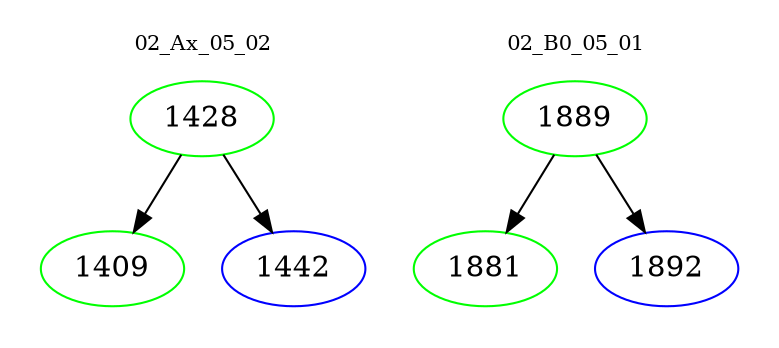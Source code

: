 digraph{
subgraph cluster_0 {
color = white
label = "02_Ax_05_02";
fontsize=10;
T0_1428 [label="1428", color="green"]
T0_1428 -> T0_1409 [color="black"]
T0_1409 [label="1409", color="green"]
T0_1428 -> T0_1442 [color="black"]
T0_1442 [label="1442", color="blue"]
}
subgraph cluster_1 {
color = white
label = "02_B0_05_01";
fontsize=10;
T1_1889 [label="1889", color="green"]
T1_1889 -> T1_1881 [color="black"]
T1_1881 [label="1881", color="green"]
T1_1889 -> T1_1892 [color="black"]
T1_1892 [label="1892", color="blue"]
}
}

